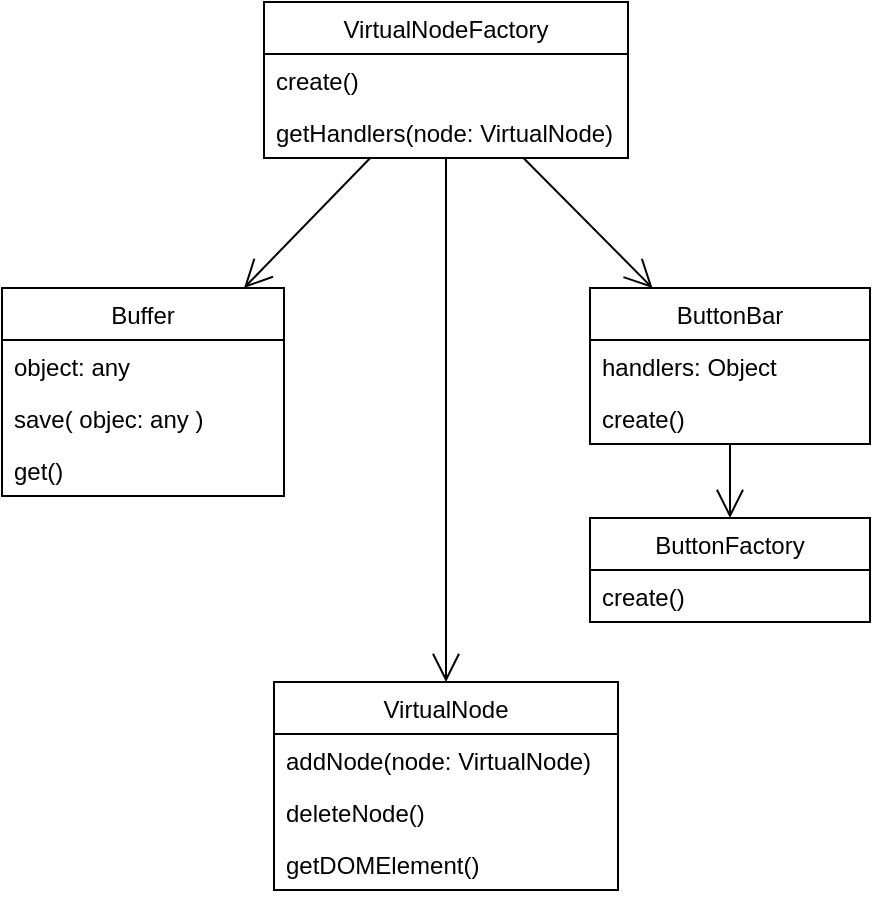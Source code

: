 <mxfile version="16.2.7" type="device"><diagram id="C5RBs43oDa-KdzZeNtuy" name="Page-1"><mxGraphModel dx="527" dy="509" grid="0" gridSize="10" guides="1" tooltips="1" connect="1" arrows="1" fold="1" page="1" pageScale="1" pageWidth="827" pageHeight="1169" background="none" math="0" shadow="0"><root><mxCell id="WIyWlLk6GJQsqaUBKTNV-0"/><mxCell id="WIyWlLk6GJQsqaUBKTNV-1" parent="WIyWlLk6GJQsqaUBKTNV-0"/><mxCell id="4TbK54ptDRMfr39bT5Kq-0" value="VirtualNode" style="swimlane;fontStyle=0;childLayout=stackLayout;horizontal=1;startSize=26;fillColor=none;horizontalStack=0;resizeParent=1;resizeParentMax=0;resizeLast=0;collapsible=1;marginBottom=0;" parent="WIyWlLk6GJQsqaUBKTNV-1" vertex="1"><mxGeometry x="195" y="540" width="172" height="104" as="geometry"/></mxCell><mxCell id="FreLlPjeEEGD8_BtIscK-6" value="addNode(node: VirtualNode)" style="text;strokeColor=none;fillColor=none;align=left;verticalAlign=top;spacingLeft=4;spacingRight=4;overflow=hidden;rotatable=0;points=[[0,0.5],[1,0.5]];portConstraint=eastwest;" vertex="1" parent="4TbK54ptDRMfr39bT5Kq-0"><mxGeometry y="26" width="172" height="26" as="geometry"/></mxCell><mxCell id="FreLlPjeEEGD8_BtIscK-7" value="deleteNode()" style="text;strokeColor=none;fillColor=none;align=left;verticalAlign=top;spacingLeft=4;spacingRight=4;overflow=hidden;rotatable=0;points=[[0,0.5],[1,0.5]];portConstraint=eastwest;" vertex="1" parent="4TbK54ptDRMfr39bT5Kq-0"><mxGeometry y="52" width="172" height="26" as="geometry"/></mxCell><mxCell id="FreLlPjeEEGD8_BtIscK-5" value="getDOMElement()" style="text;strokeColor=none;fillColor=none;align=left;verticalAlign=top;spacingLeft=4;spacingRight=4;overflow=hidden;rotatable=0;points=[[0,0.5],[1,0.5]];portConstraint=eastwest;" vertex="1" parent="4TbK54ptDRMfr39bT5Kq-0"><mxGeometry y="78" width="172" height="26" as="geometry"/></mxCell><mxCell id="4TbK54ptDRMfr39bT5Kq-10" value="ButtonBar" style="swimlane;fontStyle=0;childLayout=stackLayout;horizontal=1;startSize=26;fillColor=none;horizontalStack=0;resizeParent=1;resizeParentMax=0;resizeLast=0;collapsible=1;marginBottom=0;" parent="WIyWlLk6GJQsqaUBKTNV-1" vertex="1"><mxGeometry x="353" y="343" width="140" height="78" as="geometry"/></mxCell><mxCell id="4TbK54ptDRMfr39bT5Kq-11" value="handlers: Object" style="text;strokeColor=none;fillColor=none;align=left;verticalAlign=top;spacingLeft=4;spacingRight=4;overflow=hidden;rotatable=0;points=[[0,0.5],[1,0.5]];portConstraint=eastwest;" parent="4TbK54ptDRMfr39bT5Kq-10" vertex="1"><mxGeometry y="26" width="140" height="26" as="geometry"/></mxCell><mxCell id="4TbK54ptDRMfr39bT5Kq-18" value="create()" style="text;strokeColor=none;fillColor=none;align=left;verticalAlign=top;spacingLeft=4;spacingRight=4;overflow=hidden;rotatable=0;points=[[0,0.5],[1,0.5]];portConstraint=eastwest;" parent="4TbK54ptDRMfr39bT5Kq-10" vertex="1"><mxGeometry y="52" width="140" height="26" as="geometry"/></mxCell><mxCell id="4TbK54ptDRMfr39bT5Kq-22" value="VirtualNodeFactory" style="swimlane;fontStyle=0;childLayout=stackLayout;horizontal=1;startSize=26;fillColor=none;horizontalStack=0;resizeParent=1;resizeParentMax=0;resizeLast=0;collapsible=1;marginBottom=0;" parent="WIyWlLk6GJQsqaUBKTNV-1" vertex="1"><mxGeometry x="190" y="200" width="182" height="78" as="geometry"/></mxCell><mxCell id="4TbK54ptDRMfr39bT5Kq-25" value="create()" style="text;strokeColor=none;fillColor=none;align=left;verticalAlign=top;spacingLeft=4;spacingRight=4;overflow=hidden;rotatable=0;points=[[0,0.5],[1,0.5]];portConstraint=eastwest;" parent="4TbK54ptDRMfr39bT5Kq-22" vertex="1"><mxGeometry y="26" width="182" height="26" as="geometry"/></mxCell><mxCell id="ggRoZQG1ehbQy2BiV4Ao-6" value="getHandlers(node: VirtualNode)" style="text;strokeColor=none;fillColor=none;align=left;verticalAlign=top;spacingLeft=4;spacingRight=4;overflow=hidden;rotatable=0;points=[[0,0.5],[1,0.5]];portConstraint=eastwest;" parent="4TbK54ptDRMfr39bT5Kq-22" vertex="1"><mxGeometry y="52" width="182" height="26" as="geometry"/></mxCell><mxCell id="4TbK54ptDRMfr39bT5Kq-28" value="" style="endArrow=open;endFill=1;endSize=12;html=1;rounded=0;" parent="WIyWlLk6GJQsqaUBKTNV-1" source="4TbK54ptDRMfr39bT5Kq-22" target="4TbK54ptDRMfr39bT5Kq-0" edge="1"><mxGeometry width="160" relative="1" as="geometry"><mxPoint x="396" y="741" as="sourcePoint"/><mxPoint x="556" y="741" as="targetPoint"/></mxGeometry></mxCell><mxCell id="4TbK54ptDRMfr39bT5Kq-33" value="" style="endArrow=open;endFill=1;endSize=12;html=1;rounded=0;" parent="WIyWlLk6GJQsqaUBKTNV-1" source="4TbK54ptDRMfr39bT5Kq-22" target="4TbK54ptDRMfr39bT5Kq-10" edge="1"><mxGeometry width="160" relative="1" as="geometry"><mxPoint x="582" y="409" as="sourcePoint"/><mxPoint x="742" y="409" as="targetPoint"/></mxGeometry></mxCell><mxCell id="ggRoZQG1ehbQy2BiV4Ao-1" value="Buffer" style="swimlane;fontStyle=0;childLayout=stackLayout;horizontal=1;startSize=26;fillColor=none;horizontalStack=0;resizeParent=1;resizeParentMax=0;resizeLast=0;collapsible=1;marginBottom=0;" parent="WIyWlLk6GJQsqaUBKTNV-1" vertex="1"><mxGeometry x="59" y="343" width="141" height="104" as="geometry"/></mxCell><mxCell id="ggRoZQG1ehbQy2BiV4Ao-2" value="object: any" style="text;strokeColor=none;fillColor=none;align=left;verticalAlign=top;spacingLeft=4;spacingRight=4;overflow=hidden;rotatable=0;points=[[0,0.5],[1,0.5]];portConstraint=eastwest;" parent="ggRoZQG1ehbQy2BiV4Ao-1" vertex="1"><mxGeometry y="26" width="141" height="26" as="geometry"/></mxCell><mxCell id="ggRoZQG1ehbQy2BiV4Ao-3" value="save( objec: any )" style="text;strokeColor=none;fillColor=none;align=left;verticalAlign=top;spacingLeft=4;spacingRight=4;overflow=hidden;rotatable=0;points=[[0,0.5],[1,0.5]];portConstraint=eastwest;" parent="ggRoZQG1ehbQy2BiV4Ao-1" vertex="1"><mxGeometry y="52" width="141" height="26" as="geometry"/></mxCell><mxCell id="ggRoZQG1ehbQy2BiV4Ao-4" value="get()" style="text;strokeColor=none;fillColor=none;align=left;verticalAlign=top;spacingLeft=4;spacingRight=4;overflow=hidden;rotatable=0;points=[[0,0.5],[1,0.5]];portConstraint=eastwest;" parent="ggRoZQG1ehbQy2BiV4Ao-1" vertex="1"><mxGeometry y="78" width="141" height="26" as="geometry"/></mxCell><mxCell id="ggRoZQG1ehbQy2BiV4Ao-7" value="" style="endArrow=open;endFill=1;endSize=12;html=1;rounded=0;" parent="WIyWlLk6GJQsqaUBKTNV-1" source="4TbK54ptDRMfr39bT5Kq-22" target="ggRoZQG1ehbQy2BiV4Ao-1" edge="1"><mxGeometry width="160" relative="1" as="geometry"><mxPoint x="250" y="306" as="sourcePoint"/><mxPoint x="153" y="322" as="targetPoint"/></mxGeometry></mxCell><mxCell id="FreLlPjeEEGD8_BtIscK-0" value="ButtonFactory" style="swimlane;fontStyle=0;childLayout=stackLayout;horizontal=1;startSize=26;fillColor=none;horizontalStack=0;resizeParent=1;resizeParentMax=0;resizeLast=0;collapsible=1;marginBottom=0;" vertex="1" parent="WIyWlLk6GJQsqaUBKTNV-1"><mxGeometry x="353" y="458" width="140" height="52" as="geometry"/></mxCell><mxCell id="FreLlPjeEEGD8_BtIscK-2" value="create()" style="text;strokeColor=none;fillColor=none;align=left;verticalAlign=top;spacingLeft=4;spacingRight=4;overflow=hidden;rotatable=0;points=[[0,0.5],[1,0.5]];portConstraint=eastwest;" vertex="1" parent="FreLlPjeEEGD8_BtIscK-0"><mxGeometry y="26" width="140" height="26" as="geometry"/></mxCell><mxCell id="FreLlPjeEEGD8_BtIscK-3" value="" style="endArrow=open;endFill=1;endSize=12;html=1;rounded=0;" edge="1" parent="WIyWlLk6GJQsqaUBKTNV-1" source="4TbK54ptDRMfr39bT5Kq-10" target="FreLlPjeEEGD8_BtIscK-0"><mxGeometry width="160" relative="1" as="geometry"><mxPoint x="314.478" y="288" as="sourcePoint"/><mxPoint x="433" y="353" as="targetPoint"/></mxGeometry></mxCell></root></mxGraphModel></diagram></mxfile>